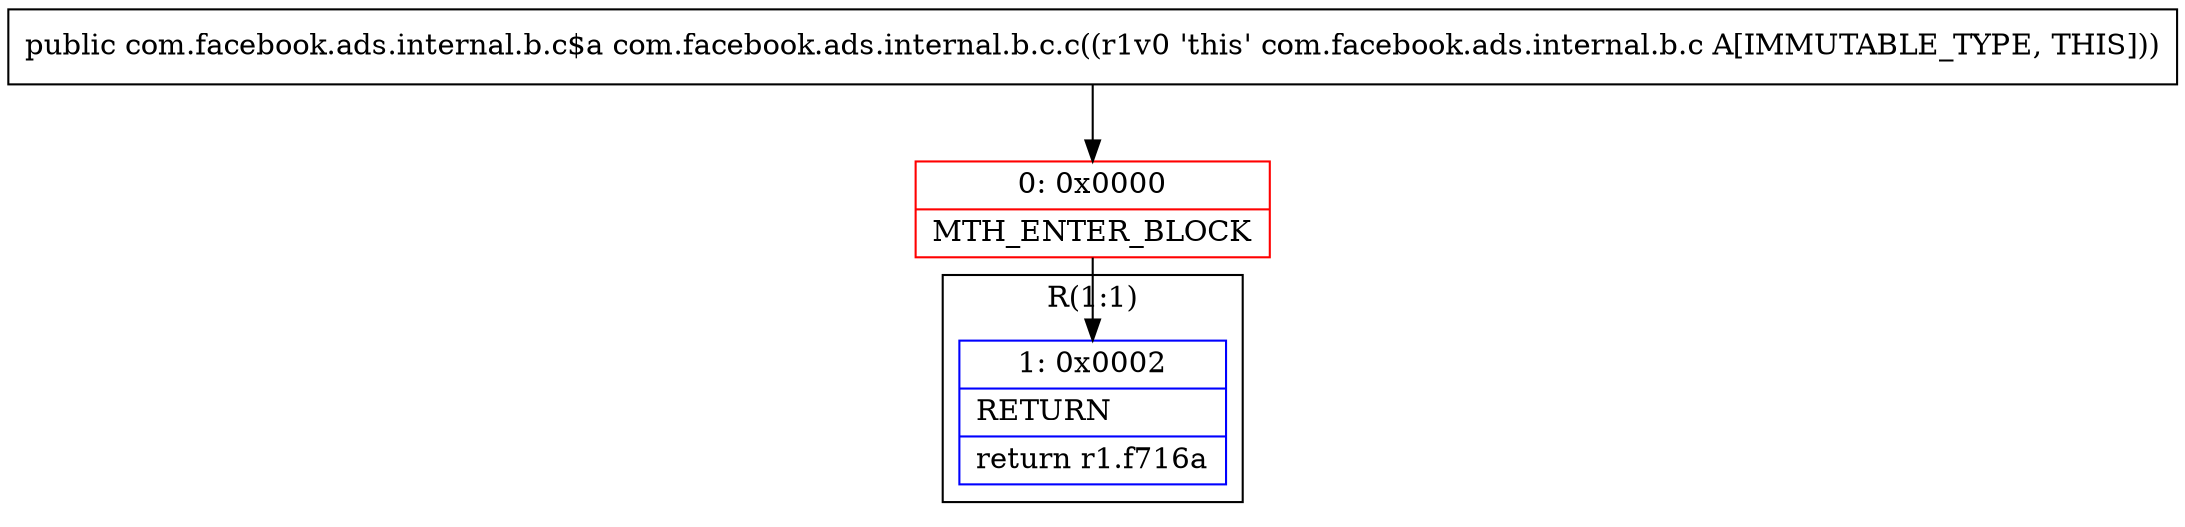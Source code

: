 digraph "CFG forcom.facebook.ads.internal.b.c.c()Lcom\/facebook\/ads\/internal\/b\/c$a;" {
subgraph cluster_Region_904573652 {
label = "R(1:1)";
node [shape=record,color=blue];
Node_1 [shape=record,label="{1\:\ 0x0002|RETURN\l|return r1.f716a\l}"];
}
Node_0 [shape=record,color=red,label="{0\:\ 0x0000|MTH_ENTER_BLOCK\l}"];
MethodNode[shape=record,label="{public com.facebook.ads.internal.b.c$a com.facebook.ads.internal.b.c.c((r1v0 'this' com.facebook.ads.internal.b.c A[IMMUTABLE_TYPE, THIS])) }"];
MethodNode -> Node_0;
Node_0 -> Node_1;
}

